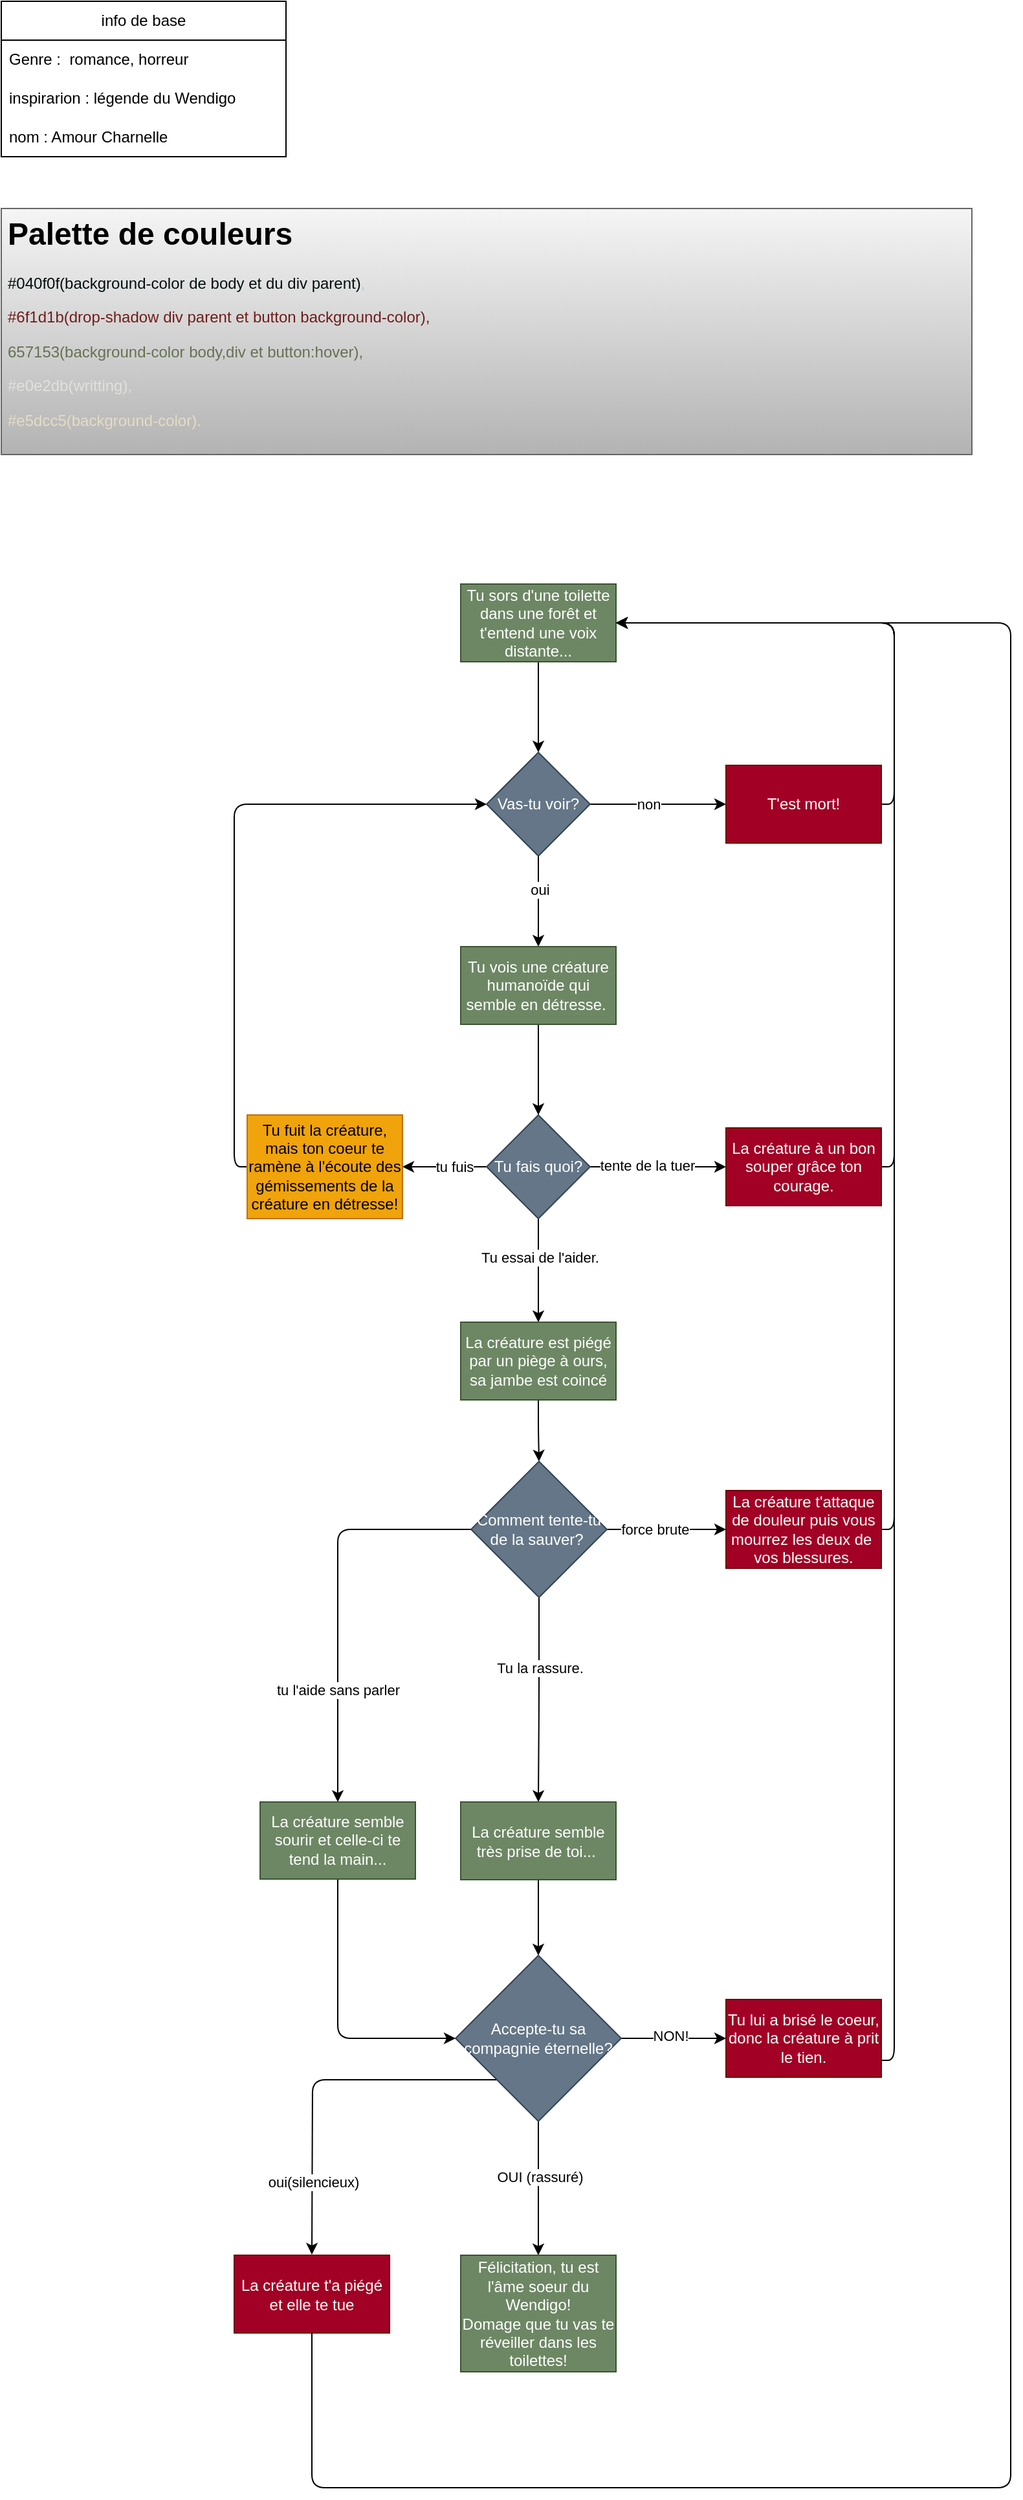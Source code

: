 <mxfile>
    <diagram id="XfGE_60B1OdPJ2DN2dDt" name="Page-1">
        <mxGraphModel dx="576" dy="419" grid="1" gridSize="10" guides="1" tooltips="1" connect="1" arrows="1" fold="1" page="1" pageScale="1" pageWidth="850" pageHeight="1100" math="0" shadow="0">
            <root>
                <mxCell id="0"/>
                <mxCell id="1" parent="0"/>
                <mxCell id="6" value="info de base" style="swimlane;fontStyle=0;childLayout=stackLayout;horizontal=1;startSize=30;horizontalStack=0;resizeParent=1;resizeParentMax=0;resizeLast=0;collapsible=1;marginBottom=0;whiteSpace=wrap;html=1;" parent="1" vertex="1">
                    <mxGeometry x="10" y="10" width="220" height="120" as="geometry"/>
                </mxCell>
                <mxCell id="7" value="Genre :&amp;nbsp; romance, horreur" style="text;strokeColor=none;fillColor=none;align=left;verticalAlign=middle;spacingLeft=4;spacingRight=4;overflow=hidden;points=[[0,0.5],[1,0.5]];portConstraint=eastwest;rotatable=0;whiteSpace=wrap;html=1;" parent="6" vertex="1">
                    <mxGeometry y="30" width="220" height="30" as="geometry"/>
                </mxCell>
                <mxCell id="8" value="inspirarion : légende du Wendigo" style="text;strokeColor=none;fillColor=none;align=left;verticalAlign=middle;spacingLeft=4;spacingRight=4;overflow=hidden;points=[[0,0.5],[1,0.5]];portConstraint=eastwest;rotatable=0;whiteSpace=wrap;html=1;" parent="6" vertex="1">
                    <mxGeometry y="60" width="220" height="30" as="geometry"/>
                </mxCell>
                <mxCell id="9" value="nom : Amour Charnelle" style="text;strokeColor=none;fillColor=none;align=left;verticalAlign=middle;spacingLeft=4;spacingRight=4;overflow=hidden;points=[[0,0.5],[1,0.5]];portConstraint=eastwest;rotatable=0;whiteSpace=wrap;html=1;" parent="6" vertex="1">
                    <mxGeometry y="90" width="220" height="30" as="geometry"/>
                </mxCell>
                <mxCell id="12" value="&lt;h1&gt;&lt;font color=&quot;#000000&quot;&gt;Palette de couleurs&lt;/font&gt;&lt;/h1&gt;&lt;p&gt;&lt;font color=&quot;#040f0f&quot;&gt;#040f0f(background-color de body et du div parent)&lt;/font&gt;&lt;font color=&quot;#bac8d3&quot;&gt;,&lt;/font&gt;&lt;/p&gt;&lt;p&gt;&lt;font color=&quot;#6f1d1b&quot;&gt;#6f1d1b(drop-shadow div parent et button background-color),&lt;/font&gt;&lt;/p&gt;&lt;p&gt;&lt;font color=&quot;#657153&quot;&gt;657153(background-color body,div et button:hover),&lt;/font&gt;&lt;/p&gt;&lt;p&gt;&lt;font color=&quot;#e0e2db&quot;&gt;#e0e2db(writting),&lt;/font&gt;&lt;/p&gt;&lt;p&gt;&lt;span style=&quot;background-color: initial;&quot;&gt;&lt;font color=&quot;#e5dcc5&quot;&gt;#e5dcc5(background-color).&lt;/font&gt;&lt;/span&gt;&lt;/p&gt;" style="text;html=1;spacing=5;spacingTop=-20;whiteSpace=wrap;overflow=hidden;rounded=0;fillColor=#f5f5f5;strokeColor=#666666;gradientColor=#b3b3b3;" parent="1" vertex="1">
                    <mxGeometry x="10" y="170" width="750" height="190" as="geometry"/>
                </mxCell>
                <mxCell id="15" style="edgeStyle=none;html=1;exitX=0.5;exitY=1;exitDx=0;exitDy=0;" parent="1" source="13" target="14" edge="1">
                    <mxGeometry relative="1" as="geometry"/>
                </mxCell>
                <mxCell id="13" value="Tu sors d'une toilette&lt;br&gt;dans une forêt et t'entend une voix distante..." style="rounded=0;whiteSpace=wrap;html=1;fillColor=#6d8764;fontColor=#ffffff;strokeColor=#3A5431;" parent="1" vertex="1">
                    <mxGeometry x="365" y="460" width="120" height="60" as="geometry"/>
                </mxCell>
                <mxCell id="17" style="edgeStyle=none;html=1;exitX=1;exitY=0.5;exitDx=0;exitDy=0;entryX=0;entryY=0.5;entryDx=0;entryDy=0;" parent="1" source="14" target="16" edge="1">
                    <mxGeometry relative="1" as="geometry"/>
                </mxCell>
                <mxCell id="18" value="non" style="edgeLabel;html=1;align=center;verticalAlign=middle;resizable=0;points=[];" parent="17" vertex="1" connectable="0">
                    <mxGeometry x="-0.409" y="-1" relative="1" as="geometry">
                        <mxPoint x="14" y="-1" as="offset"/>
                    </mxGeometry>
                </mxCell>
                <mxCell id="23" style="edgeStyle=orthogonalEdgeStyle;html=1;exitX=0.5;exitY=1;exitDx=0;exitDy=0;" parent="1" source="14" target="22" edge="1">
                    <mxGeometry relative="1" as="geometry"/>
                </mxCell>
                <mxCell id="43" value="oui" style="edgeLabel;html=1;align=center;verticalAlign=middle;resizable=0;points=[];" parent="23" vertex="1" connectable="0">
                    <mxGeometry x="-0.258" y="1" relative="1" as="geometry">
                        <mxPoint as="offset"/>
                    </mxGeometry>
                </mxCell>
                <mxCell id="14" value="Vas-tu voir?" style="rhombus;whiteSpace=wrap;html=1;fillColor=#647687;fontColor=#ffffff;strokeColor=#314354;" parent="1" vertex="1">
                    <mxGeometry x="385" y="590" width="80" height="80" as="geometry"/>
                </mxCell>
                <mxCell id="21" style="edgeStyle=orthogonalEdgeStyle;html=1;exitX=1;exitY=0.5;exitDx=0;exitDy=0;entryX=1;entryY=0.5;entryDx=0;entryDy=0;" parent="1" source="16" target="13" edge="1">
                    <mxGeometry relative="1" as="geometry"/>
                </mxCell>
                <mxCell id="16" value="T'est mort!" style="rounded=0;whiteSpace=wrap;html=1;fillColor=#a20025;fontColor=#ffffff;strokeColor=#6F0000;" parent="1" vertex="1">
                    <mxGeometry x="570" y="600" width="120" height="60" as="geometry"/>
                </mxCell>
                <mxCell id="28" style="edgeStyle=orthogonalEdgeStyle;html=1;entryX=1;entryY=0.5;entryDx=0;entryDy=0;" parent="1" source="19" target="26" edge="1">
                    <mxGeometry relative="1" as="geometry">
                        <Array as="points">
                            <mxPoint x="360" y="910"/>
                            <mxPoint x="360" y="910"/>
                        </Array>
                    </mxGeometry>
                </mxCell>
                <mxCell id="30" value="tu fuis" style="edgeLabel;html=1;align=center;verticalAlign=middle;resizable=0;points=[];" parent="28" vertex="1" connectable="0">
                    <mxGeometry x="-0.268" y="-1" relative="1" as="geometry">
                        <mxPoint x="-1" y="1" as="offset"/>
                    </mxGeometry>
                </mxCell>
                <mxCell id="31" value="" style="edgeStyle=orthogonalEdgeStyle;html=1;" parent="1" source="19" target="29" edge="1">
                    <mxGeometry relative="1" as="geometry"/>
                </mxCell>
                <mxCell id="32" value="tente de la tuer" style="edgeLabel;html=1;align=center;verticalAlign=middle;resizable=0;points=[];" parent="31" vertex="1" connectable="0">
                    <mxGeometry x="-0.158" y="1" relative="1" as="geometry">
                        <mxPoint as="offset"/>
                    </mxGeometry>
                </mxCell>
                <mxCell id="35" style="edgeStyle=orthogonalEdgeStyle;html=1;" parent="1" source="19" target="34" edge="1">
                    <mxGeometry relative="1" as="geometry"/>
                </mxCell>
                <mxCell id="36" value="Tu essai de l'aider." style="edgeLabel;html=1;align=center;verticalAlign=middle;resizable=0;points=[];" parent="35" vertex="1" connectable="0">
                    <mxGeometry x="-0.25" y="1" relative="1" as="geometry">
                        <mxPoint as="offset"/>
                    </mxGeometry>
                </mxCell>
                <mxCell id="19" value="Tu fais quoi?" style="rhombus;whiteSpace=wrap;html=1;fillColor=#647687;fontColor=#ffffff;strokeColor=#314354;" parent="1" vertex="1">
                    <mxGeometry x="385" y="870" width="80" height="80" as="geometry"/>
                </mxCell>
                <mxCell id="24" style="edgeStyle=orthogonalEdgeStyle;html=1;exitX=0.5;exitY=1;exitDx=0;exitDy=0;entryX=0.5;entryY=0;entryDx=0;entryDy=0;" parent="1" source="22" target="19" edge="1">
                    <mxGeometry relative="1" as="geometry"/>
                </mxCell>
                <mxCell id="22" value="Tu vois une créature humanoïde qui semble en détresse.&amp;nbsp;" style="rounded=0;whiteSpace=wrap;html=1;fillColor=#6d8764;fontColor=#ffffff;strokeColor=#3A5431;" parent="1" vertex="1">
                    <mxGeometry x="365" y="740" width="120" height="60" as="geometry"/>
                </mxCell>
                <mxCell id="27" style="edgeStyle=orthogonalEdgeStyle;html=1;entryX=0;entryY=0.5;entryDx=0;entryDy=0;" parent="1" source="26" target="14" edge="1">
                    <mxGeometry relative="1" as="geometry">
                        <mxPoint x="120" y="630" as="targetPoint"/>
                        <Array as="points">
                            <mxPoint x="190" y="910"/>
                            <mxPoint x="190" y="630"/>
                        </Array>
                    </mxGeometry>
                </mxCell>
                <mxCell id="26" value="Tu fuit la créature, mais ton coeur te ramène à l'écoute des gémissements de la créature en détresse!" style="rounded=0;whiteSpace=wrap;html=1;fillColor=#f0a30a;fontColor=#000000;strokeColor=#BD7000;" parent="1" vertex="1">
                    <mxGeometry x="200" y="870" width="120" height="80" as="geometry"/>
                </mxCell>
                <mxCell id="33" style="edgeStyle=orthogonalEdgeStyle;html=1;entryX=1;entryY=0.5;entryDx=0;entryDy=0;" parent="1" source="29" target="13" edge="1">
                    <mxGeometry relative="1" as="geometry">
                        <Array as="points">
                            <mxPoint x="700" y="910"/>
                            <mxPoint x="700" y="490"/>
                        </Array>
                    </mxGeometry>
                </mxCell>
                <mxCell id="29" value="La créature à un bon souper grâce ton courage." style="rounded=0;whiteSpace=wrap;html=1;fillColor=#a20025;fontColor=#ffffff;strokeColor=#6F0000;" parent="1" vertex="1">
                    <mxGeometry x="570" y="880" width="120" height="60" as="geometry"/>
                </mxCell>
                <mxCell id="39" style="edgeStyle=orthogonalEdgeStyle;html=1;" parent="1" source="34" target="38" edge="1">
                    <mxGeometry relative="1" as="geometry"/>
                </mxCell>
                <mxCell id="34" value="La créature est piégé par un piège à ours, sa jambe est coincé" style="rounded=0;whiteSpace=wrap;html=1;fillColor=#6d8764;fontColor=#ffffff;strokeColor=#3A5431;" parent="1" vertex="1">
                    <mxGeometry x="365" y="1030" width="120" height="60" as="geometry"/>
                </mxCell>
                <mxCell id="42" style="edgeStyle=orthogonalEdgeStyle;html=1;entryX=1;entryY=0.5;entryDx=0;entryDy=0;" parent="1" source="37" target="13" edge="1">
                    <mxGeometry relative="1" as="geometry">
                        <Array as="points">
                            <mxPoint x="700" y="1190"/>
                            <mxPoint x="700" y="490"/>
                        </Array>
                    </mxGeometry>
                </mxCell>
                <mxCell id="37" value="La créature t'attaque de douleur puis vous mourrez les deux de&amp;nbsp; vos blessures." style="rounded=0;whiteSpace=wrap;html=1;fillColor=#a20025;fontColor=#ffffff;strokeColor=#6F0000;" parent="1" vertex="1">
                    <mxGeometry x="570" y="1160" width="120" height="60" as="geometry"/>
                </mxCell>
                <mxCell id="40" value="" style="edgeStyle=orthogonalEdgeStyle;html=1;" parent="1" source="38" target="37" edge="1">
                    <mxGeometry relative="1" as="geometry"/>
                </mxCell>
                <mxCell id="41" value="force brute" style="edgeLabel;html=1;align=center;verticalAlign=middle;resizable=0;points=[];" parent="40" vertex="1" connectable="0">
                    <mxGeometry x="0.2" y="2" relative="1" as="geometry">
                        <mxPoint x="-18" y="2" as="offset"/>
                    </mxGeometry>
                </mxCell>
                <mxCell id="45" style="edgeStyle=orthogonalEdgeStyle;html=1;" parent="1" source="38" target="44" edge="1">
                    <mxGeometry relative="1" as="geometry"/>
                </mxCell>
                <mxCell id="46" value="Tu la rassure." style="edgeLabel;html=1;align=center;verticalAlign=middle;resizable=0;points=[];" parent="45" vertex="1" connectable="0">
                    <mxGeometry x="-0.32" relative="1" as="geometry">
                        <mxPoint as="offset"/>
                    </mxGeometry>
                </mxCell>
                <mxCell id="59" style="edgeStyle=orthogonalEdgeStyle;html=1;entryX=0.5;entryY=0;entryDx=0;entryDy=0;" parent="1" source="38" target="57" edge="1">
                    <mxGeometry relative="1" as="geometry"/>
                </mxCell>
                <mxCell id="60" value="tu l'aide sans parler" style="edgeLabel;html=1;align=center;verticalAlign=middle;resizable=0;points=[];" parent="59" vertex="1" connectable="0">
                    <mxGeometry x="0.448" relative="1" as="geometry">
                        <mxPoint as="offset"/>
                    </mxGeometry>
                </mxCell>
                <mxCell id="38" value="Comment tente-tu de la sauver?&amp;nbsp;" style="rhombus;whiteSpace=wrap;html=1;fillColor=#647687;fontColor=#ffffff;strokeColor=#314354;" parent="1" vertex="1">
                    <mxGeometry x="373" y="1137.5" width="105" height="105" as="geometry"/>
                </mxCell>
                <mxCell id="48" style="edgeStyle=orthogonalEdgeStyle;html=1;" parent="1" source="44" target="47" edge="1">
                    <mxGeometry relative="1" as="geometry"/>
                </mxCell>
                <mxCell id="44" value="La créature semble très prise de toi...&amp;nbsp;" style="rounded=0;whiteSpace=wrap;html=1;fillColor=#6d8764;fontColor=#ffffff;strokeColor=#3A5431;" parent="1" vertex="1">
                    <mxGeometry x="365" y="1400.5" width="120" height="60" as="geometry"/>
                </mxCell>
                <mxCell id="50" style="edgeStyle=orthogonalEdgeStyle;html=1;entryX=0;entryY=0.5;entryDx=0;entryDy=0;" parent="1" source="47" target="49" edge="1">
                    <mxGeometry relative="1" as="geometry"/>
                </mxCell>
                <mxCell id="56" value="NON!" style="edgeLabel;html=1;align=center;verticalAlign=middle;resizable=0;points=[];" parent="50" vertex="1" connectable="0">
                    <mxGeometry x="-0.184" y="1" relative="1" as="geometry">
                        <mxPoint x="5" y="-1" as="offset"/>
                    </mxGeometry>
                </mxCell>
                <mxCell id="53" style="edgeStyle=orthogonalEdgeStyle;html=1;" parent="1" source="47" target="52" edge="1">
                    <mxGeometry relative="1" as="geometry"/>
                </mxCell>
                <mxCell id="55" value="OUI (rassuré)" style="edgeLabel;html=1;align=center;verticalAlign=middle;resizable=0;points=[];" parent="53" vertex="1" connectable="0">
                    <mxGeometry x="-0.169" y="1" relative="1" as="geometry">
                        <mxPoint as="offset"/>
                    </mxGeometry>
                </mxCell>
                <mxCell id="62" style="edgeStyle=orthogonalEdgeStyle;html=1;exitX=0;exitY=1;exitDx=0;exitDy=0;" parent="1" source="47" edge="1">
                    <mxGeometry relative="1" as="geometry">
                        <mxPoint x="250" y="1750" as="targetPoint"/>
                    </mxGeometry>
                </mxCell>
                <mxCell id="63" value="oui(silencieux)" style="edgeLabel;html=1;align=center;verticalAlign=middle;resizable=0;points=[];" parent="62" vertex="1" connectable="0">
                    <mxGeometry x="0.594" y="1" relative="1" as="geometry">
                        <mxPoint as="offset"/>
                    </mxGeometry>
                </mxCell>
                <mxCell id="47" value="Accepte-tu sa compagnie éternelle?" style="rhombus;whiteSpace=wrap;html=1;fillColor=#647687;fontColor=#ffffff;strokeColor=#314354;" parent="1" vertex="1">
                    <mxGeometry x="361" y="1519" width="128" height="128" as="geometry"/>
                </mxCell>
                <mxCell id="51" style="edgeStyle=orthogonalEdgeStyle;html=1;entryX=1;entryY=0.5;entryDx=0;entryDy=0;" parent="1" source="49" target="13" edge="1">
                    <mxGeometry relative="1" as="geometry">
                        <Array as="points">
                            <mxPoint x="700" y="1600"/>
                            <mxPoint x="700" y="490"/>
                        </Array>
                    </mxGeometry>
                </mxCell>
                <mxCell id="49" value="Tu lui a brisé le coeur, donc la créature à prit le tien." style="rounded=0;whiteSpace=wrap;html=1;fillColor=#a20025;fontColor=#ffffff;strokeColor=#6F0000;" parent="1" vertex="1">
                    <mxGeometry x="570" y="1553" width="120" height="60" as="geometry"/>
                </mxCell>
                <mxCell id="52" value="Félicitation, tu est l'âme soeur du Wendigo!&lt;br&gt;Domage que tu vas te réveiller dans les toilettes!" style="rounded=0;whiteSpace=wrap;html=1;fillColor=#6d8764;fontColor=#ffffff;strokeColor=#3A5431;" parent="1" vertex="1">
                    <mxGeometry x="365" y="1750.5" width="120" height="90" as="geometry"/>
                </mxCell>
                <mxCell id="61" style="edgeStyle=orthogonalEdgeStyle;html=1;entryX=0;entryY=0.5;entryDx=0;entryDy=0;" parent="1" source="57" target="47" edge="1">
                    <mxGeometry relative="1" as="geometry">
                        <Array as="points">
                            <mxPoint x="270" y="1583"/>
                        </Array>
                    </mxGeometry>
                </mxCell>
                <mxCell id="57" value="La créature semble sourir et celle-ci te tend la main..." style="rounded=0;whiteSpace=wrap;html=1;fillColor=#6d8764;fontColor=#ffffff;strokeColor=#3A5431;" parent="1" vertex="1">
                    <mxGeometry x="210" y="1400.5" width="120" height="59.5" as="geometry"/>
                </mxCell>
                <mxCell id="65" style="edgeStyle=orthogonalEdgeStyle;html=1;entryX=1;entryY=0.5;entryDx=0;entryDy=0;" parent="1" source="64" target="13" edge="1">
                    <mxGeometry relative="1" as="geometry">
                        <Array as="points">
                            <mxPoint x="250" y="1930"/>
                            <mxPoint x="790" y="1930"/>
                            <mxPoint x="790" y="490"/>
                        </Array>
                    </mxGeometry>
                </mxCell>
                <mxCell id="64" value="La créature t'a piégé et elle te tue" style="rounded=0;whiteSpace=wrap;html=1;fillColor=#a20025;fontColor=#ffffff;strokeColor=#6F0000;" parent="1" vertex="1">
                    <mxGeometry x="190" y="1750.5" width="120" height="60" as="geometry"/>
                </mxCell>
            </root>
        </mxGraphModel>
    </diagram>
</mxfile>
